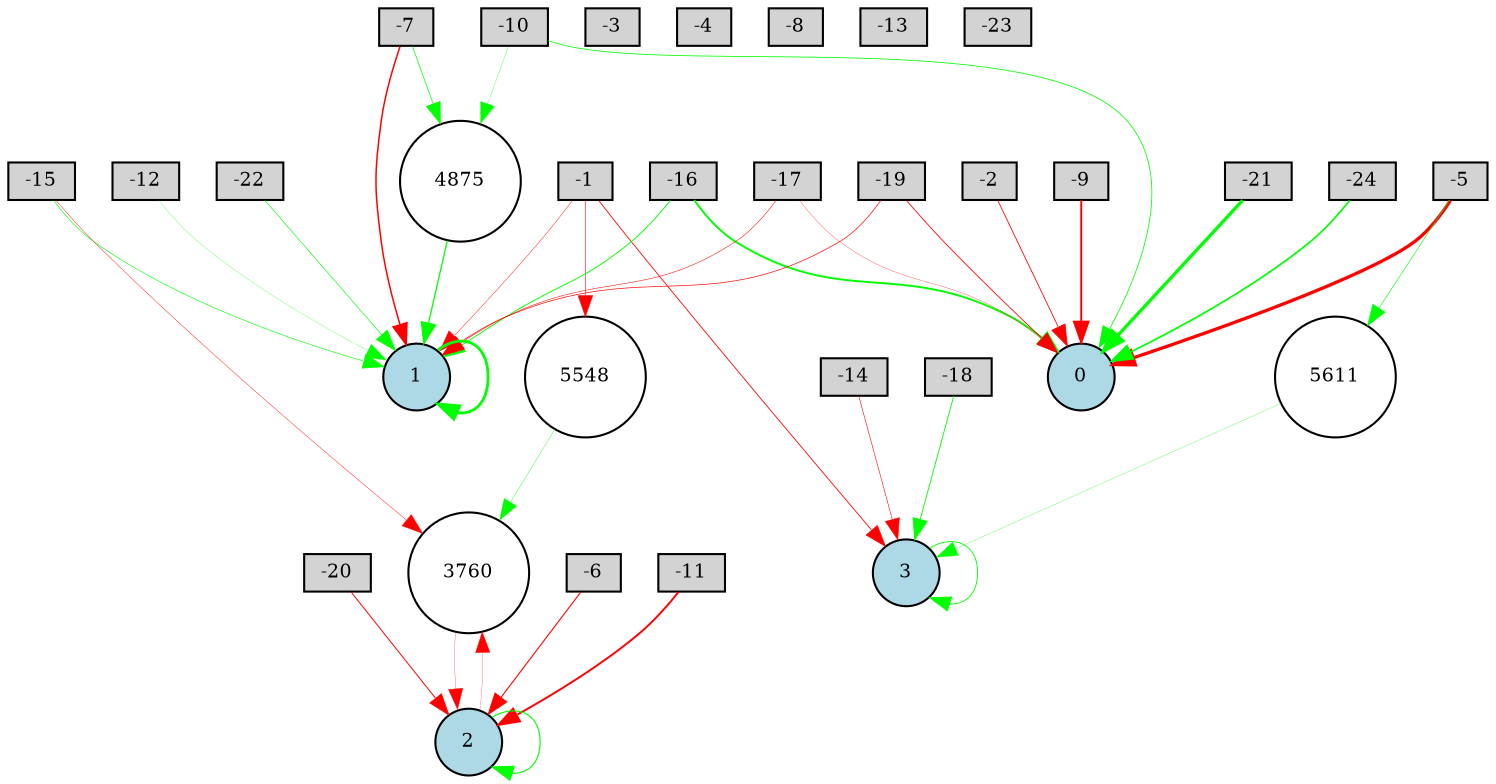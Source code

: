 digraph {
	node [fontsize=9 height=0.2 shape=circle width=0.2]
	-1 [fillcolor=lightgray shape=box style=filled]
	-2 [fillcolor=lightgray shape=box style=filled]
	-3 [fillcolor=lightgray shape=box style=filled]
	-4 [fillcolor=lightgray shape=box style=filled]
	-5 [fillcolor=lightgray shape=box style=filled]
	-6 [fillcolor=lightgray shape=box style=filled]
	-7 [fillcolor=lightgray shape=box style=filled]
	-8 [fillcolor=lightgray shape=box style=filled]
	-9 [fillcolor=lightgray shape=box style=filled]
	-10 [fillcolor=lightgray shape=box style=filled]
	-11 [fillcolor=lightgray shape=box style=filled]
	-12 [fillcolor=lightgray shape=box style=filled]
	-13 [fillcolor=lightgray shape=box style=filled]
	-14 [fillcolor=lightgray shape=box style=filled]
	-15 [fillcolor=lightgray shape=box style=filled]
	-16 [fillcolor=lightgray shape=box style=filled]
	-17 [fillcolor=lightgray shape=box style=filled]
	-18 [fillcolor=lightgray shape=box style=filled]
	-19 [fillcolor=lightgray shape=box style=filled]
	-20 [fillcolor=lightgray shape=box style=filled]
	-21 [fillcolor=lightgray shape=box style=filled]
	-22 [fillcolor=lightgray shape=box style=filled]
	-23 [fillcolor=lightgray shape=box style=filled]
	-24 [fillcolor=lightgray shape=box style=filled]
	0 [fillcolor=lightblue style=filled]
	1 [fillcolor=lightblue style=filled]
	2 [fillcolor=lightblue style=filled]
	3 [fillcolor=lightblue style=filled]
	4875 [fillcolor=white style=filled]
	5548 [fillcolor=white style=filled]
	5611 [fillcolor=white style=filled]
	3760 [fillcolor=white style=filled]
	-20 -> 2 [color=red penwidth=0.46631761848323405 style=solid]
	-1 -> 5548 [color=red penwidth=0.26485196877598616 style=solid]
	-17 -> 0 [color=red penwidth=0.1414319526937587 style=solid]
	3760 -> 2 [color=red penwidth=0.12644646267997367 style=solid]
	5548 -> 3760 [color=green penwidth=0.1804557090681867 style=solid]
	-15 -> 3760 [color=red penwidth=0.20168514958428518 style=solid]
	-17 -> 1 [color=red penwidth=0.24982103876975145 style=solid]
	-10 -> 0 [color=green penwidth=0.38262928401085095 style=solid]
	-2 -> 0 [color=red penwidth=0.39663712015093777 style=solid]
	2 -> 3760 [color=red penwidth=0.11445247919638 style=solid]
	-1 -> 1 [color=red penwidth=0.20824701899634057 style=solid]
	-7 -> 4875 [color=green penwidth=0.3557543338407355 style=solid]
	3 -> 3 [color=green penwidth=0.4261823905286841 style=solid]
	-12 -> 1 [color=green penwidth=0.12707058104652288 style=solid]
	-15 -> 1 [color=green penwidth=0.2946576823428392 style=solid]
	-21 -> 0 [color=green penwidth=1.5805615509122273 style=solid]
	4875 -> 1 [color=green penwidth=0.6166782347718481 style=solid]
	-22 -> 1 [color=green penwidth=0.30596887505284265 style=solid]
	2 -> 2 [color=green penwidth=0.5387379702726405 style=solid]
	-10 -> 4875 [color=green penwidth=0.14725321574979605 style=solid]
	1 -> 1 [color=green penwidth=1.3277407445564249 style=solid]
	-5 -> 0 [color=red penwidth=1.5846031302877117 style=solid]
	-19 -> 1 [color=red penwidth=0.32474194526607614 style=solid]
	-14 -> 3 [color=red penwidth=0.2776888179327487 style=solid]
	5611 -> 3 [color=green penwidth=0.1361529161551266 style=solid]
	-16 -> 1 [color=green penwidth=0.4414185193389035 style=solid]
	-9 -> 0 [color=red penwidth=0.9206646226119346 style=solid]
	-18 -> 3 [color=green penwidth=0.41992837477623324 style=solid]
	-19 -> 0 [color=red penwidth=0.4001047635046473 style=solid]
	-1 -> 3 [color=red penwidth=0.40425234148202427 style=solid]
	-24 -> 0 [color=green penwidth=0.8184842569229681 style=solid]
	-11 -> 2 [color=red penwidth=0.9276996327331745 style=solid]
	-6 -> 2 [color=red penwidth=0.5205815805980649 style=solid]
	-16 -> 0 [color=green penwidth=0.9233594822741071 style=solid]
	-7 -> 1 [color=red penwidth=0.7173394014707909 style=solid]
	-5 -> 5611 [color=green penwidth=0.293888965163592 style=solid]
}
